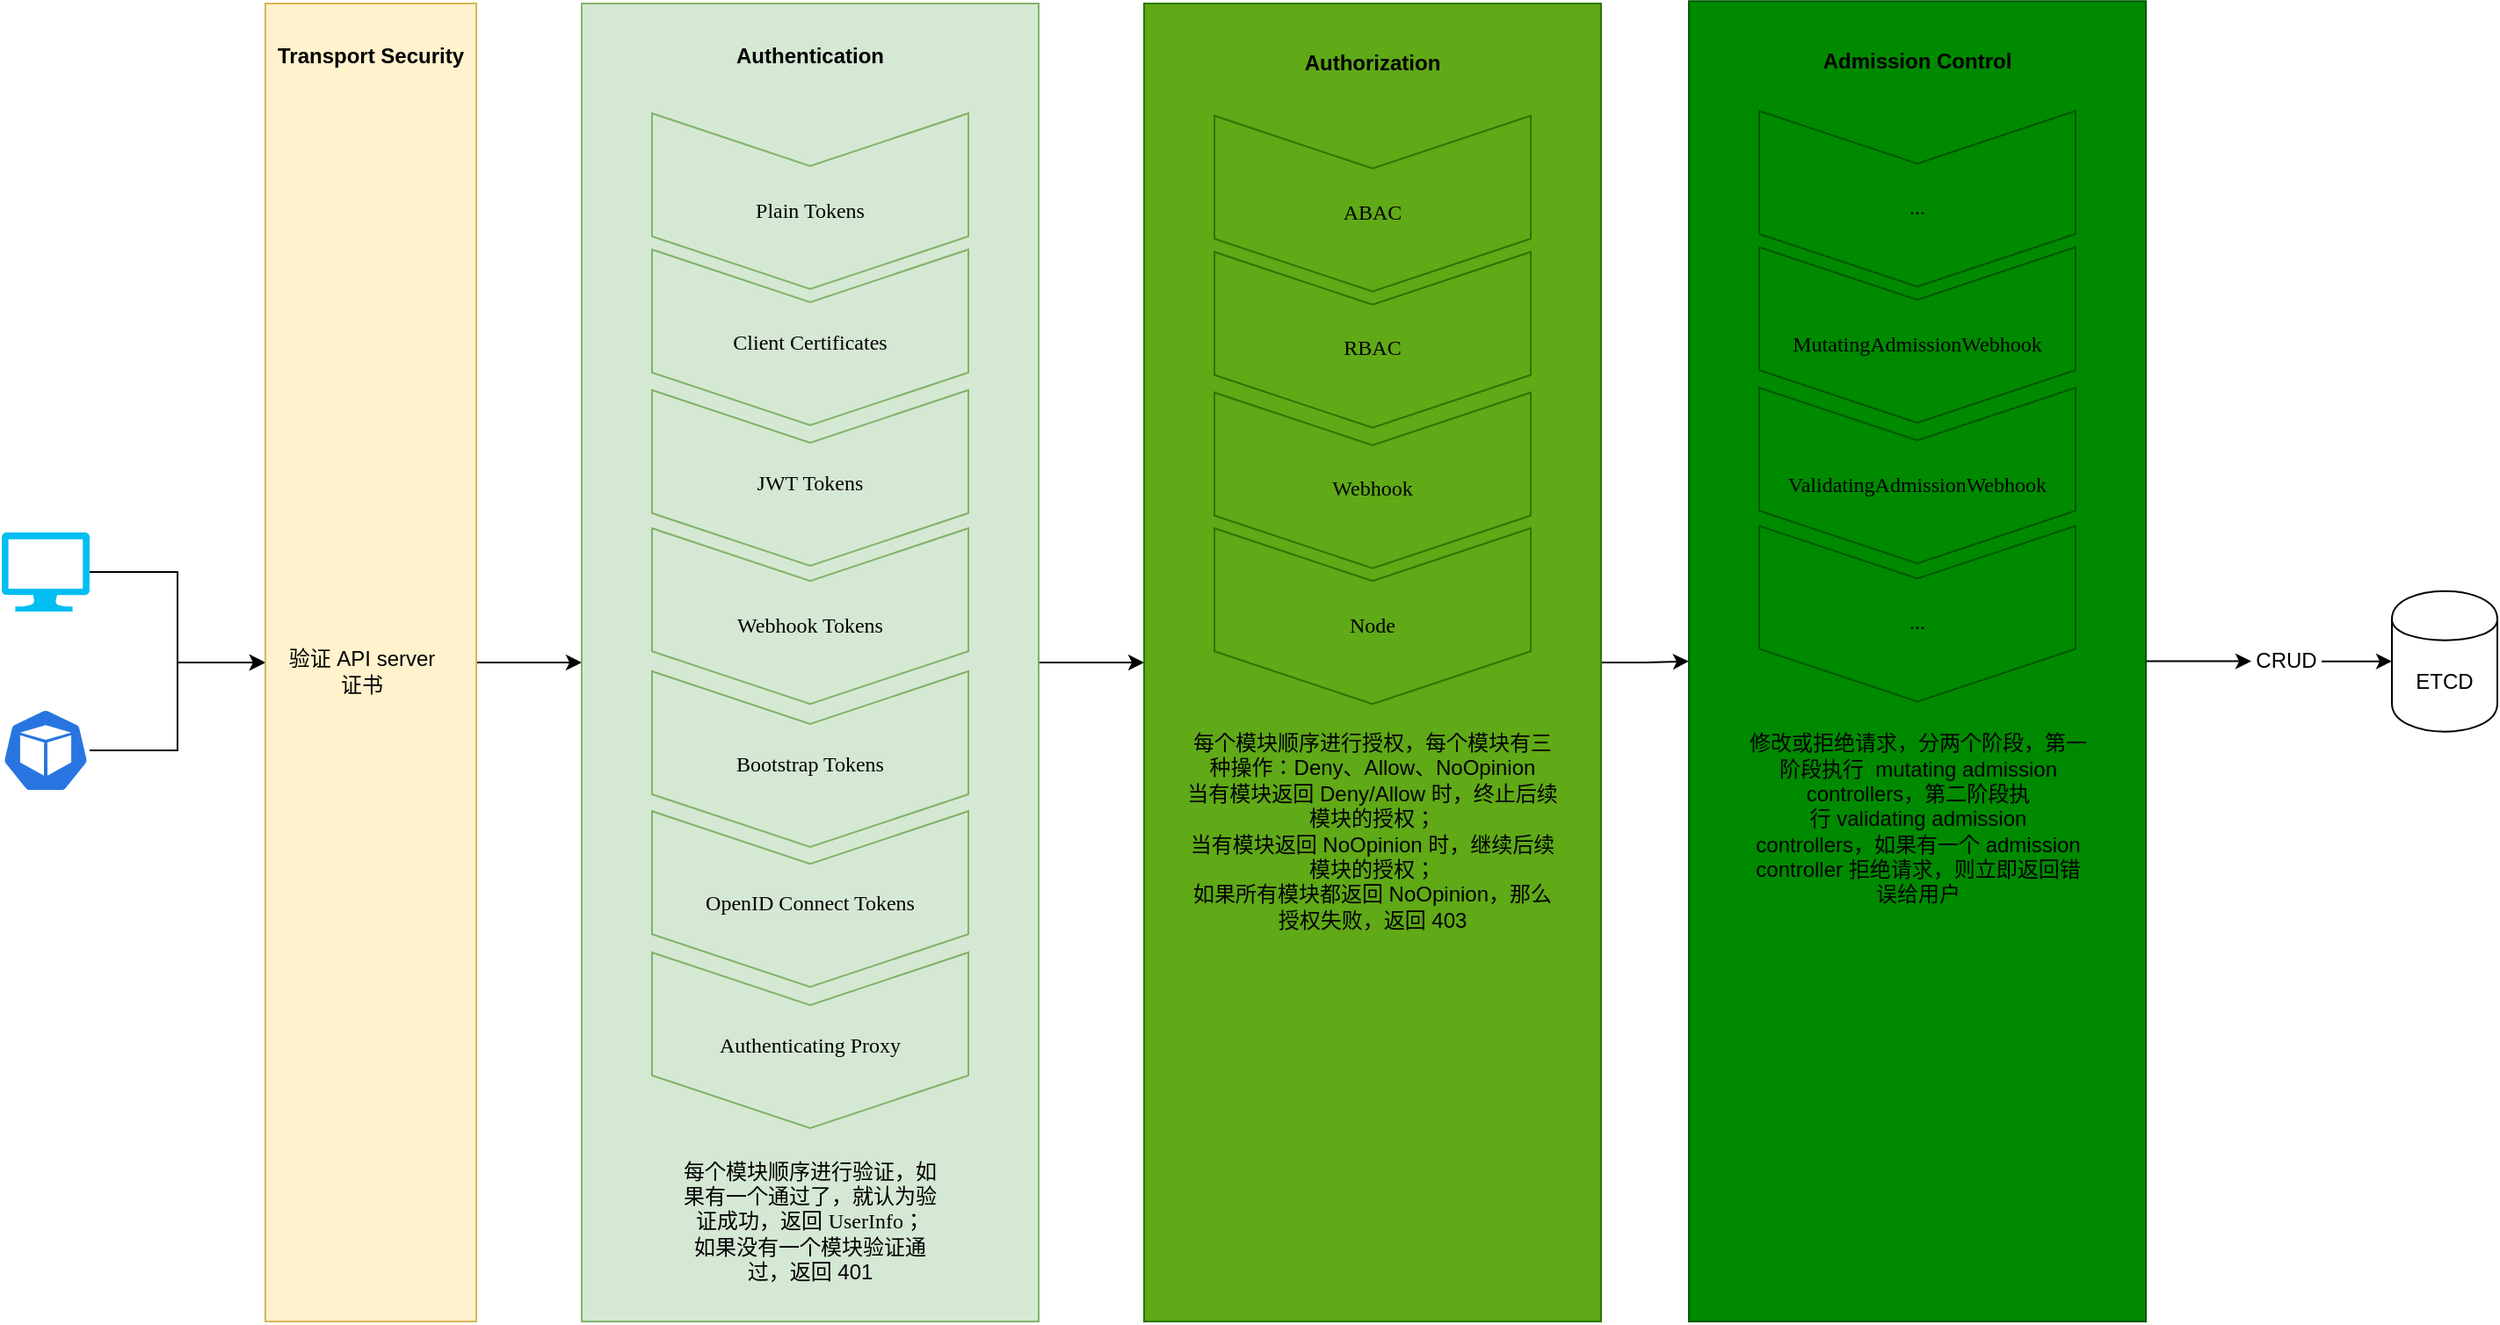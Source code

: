 <mxfile version="13.0.0" type="device"><diagram id="EHTZHxCXj0JakfFrTh7I" name="第 1 页"><mxGraphModel dx="946" dy="680" grid="1" gridSize="10" guides="1" tooltips="1" connect="1" arrows="1" fold="1" page="1" pageScale="1" pageWidth="827" pageHeight="1169" math="0" shadow="0"><root><mxCell id="0"/><mxCell id="1" parent="0"/><mxCell id="v_4rtL9z4pbLeRExkPZq-5" style="edgeStyle=orthogonalEdgeStyle;rounded=0;orthogonalLoop=1;jettySize=auto;html=1;" edge="1" parent="1" source="v_4rtL9z4pbLeRExkPZq-1" target="v_4rtL9z4pbLeRExkPZq-4"><mxGeometry relative="1" as="geometry"/></mxCell><mxCell id="v_4rtL9z4pbLeRExkPZq-1" value="" style="verticalLabelPosition=bottom;html=1;verticalAlign=top;align=center;strokeColor=none;fillColor=#00BEF2;shape=mxgraph.azure.computer;pointerEvents=1;" vertex="1" parent="1"><mxGeometry x="110" y="311" width="50" height="45" as="geometry"/></mxCell><mxCell id="v_4rtL9z4pbLeRExkPZq-6" style="edgeStyle=orthogonalEdgeStyle;rounded=0;orthogonalLoop=1;jettySize=auto;html=1;entryX=0;entryY=0.5;entryDx=0;entryDy=0;" edge="1" parent="1" source="v_4rtL9z4pbLeRExkPZq-2" target="v_4rtL9z4pbLeRExkPZq-4"><mxGeometry relative="1" as="geometry"/></mxCell><mxCell id="v_4rtL9z4pbLeRExkPZq-2" value="" style="html=1;dashed=0;whitespace=wrap;fillColor=#2875E2;strokeColor=#ffffff;points=[[0.005,0.63,0],[0.1,0.2,0],[0.9,0.2,0],[0.5,0,0],[0.995,0.63,0],[0.72,0.99,0],[0.5,1,0],[0.28,0.99,0]];shape=mxgraph.kubernetes.icon;prIcon=pod" vertex="1" parent="1"><mxGeometry x="110" y="411" width="50" height="48" as="geometry"/></mxCell><mxCell id="v_4rtL9z4pbLeRExkPZq-27" style="edgeStyle=orthogonalEdgeStyle;rounded=0;orthogonalLoop=1;jettySize=auto;html=1;" edge="1" parent="1" source="v_4rtL9z4pbLeRExkPZq-4" target="v_4rtL9z4pbLeRExkPZq-9"><mxGeometry relative="1" as="geometry"/></mxCell><mxCell id="v_4rtL9z4pbLeRExkPZq-4" value="" style="rounded=0;whiteSpace=wrap;html=1;fillColor=#fff2cc;strokeColor=#d6b656;" vertex="1" parent="1"><mxGeometry x="260" y="10" width="120" height="750" as="geometry"/></mxCell><mxCell id="v_4rtL9z4pbLeRExkPZq-7" value="&lt;b&gt;Transport Security&lt;/b&gt;" style="text;html=1;strokeColor=none;fillColor=none;align=center;verticalAlign=middle;whiteSpace=wrap;rounded=0;" vertex="1" parent="1"><mxGeometry x="265" y="30" width="110" height="20" as="geometry"/></mxCell><mxCell id="v_4rtL9z4pbLeRExkPZq-8" value="验证 API server 证书" style="text;html=1;strokeColor=none;fillColor=none;align=center;verticalAlign=middle;whiteSpace=wrap;rounded=0;" vertex="1" parent="1"><mxGeometry x="265" y="361.13" width="100" height="57.5" as="geometry"/></mxCell><mxCell id="v_4rtL9z4pbLeRExkPZq-45" style="edgeStyle=orthogonalEdgeStyle;rounded=0;orthogonalLoop=1;jettySize=auto;html=1;entryX=0;entryY=0.5;entryDx=0;entryDy=0;" edge="1" parent="1" source="v_4rtL9z4pbLeRExkPZq-9" target="v_4rtL9z4pbLeRExkPZq-28"><mxGeometry relative="1" as="geometry"/></mxCell><mxCell id="v_4rtL9z4pbLeRExkPZq-9" value="" style="rounded=0;whiteSpace=wrap;html=1;fillColor=#d5e8d4;strokeColor=#82b366;" vertex="1" parent="1"><mxGeometry x="440" y="10" width="260" height="750" as="geometry"/></mxCell><mxCell id="v_4rtL9z4pbLeRExkPZq-10" value="&lt;b&gt;Authentication&lt;/b&gt;" style="text;html=1;strokeColor=none;fillColor=none;align=center;verticalAlign=middle;whiteSpace=wrap;rounded=0;" vertex="1" parent="1"><mxGeometry x="515" y="30" width="110" height="20" as="geometry"/></mxCell><mxCell id="v_4rtL9z4pbLeRExkPZq-11" value="" style="html=1;shadow=0;dashed=0;align=center;verticalAlign=middle;shape=mxgraph.arrows2.arrow;dy=0;dx=30;notch=30;rotation=90;fillColor=#d5e8d4;strokeColor=#82b366;" vertex="1" parent="1"><mxGeometry x="520" y="32.5" width="100" height="180" as="geometry"/></mxCell><mxCell id="v_4rtL9z4pbLeRExkPZq-13" value="&lt;pre style=&quot;font-family: &amp;#34;menlo&amp;#34; ; font-size: 9pt&quot;&gt;Plain Tokens&lt;/pre&gt;" style="text;html=1;strokeColor=none;fillColor=none;align=center;verticalAlign=middle;whiteSpace=wrap;rounded=0;" vertex="1" parent="1"><mxGeometry x="490" y="117.5" width="160" height="20" as="geometry"/></mxCell><mxCell id="v_4rtL9z4pbLeRExkPZq-21" value="" style="html=1;shadow=0;dashed=0;align=center;verticalAlign=middle;shape=mxgraph.arrows2.arrow;dy=0;dx=30;notch=30;rotation=90;fillColor=#d5e8d4;strokeColor=#82b366;" vertex="1" parent="1"><mxGeometry x="520" y="110" width="100" height="180" as="geometry"/></mxCell><mxCell id="v_4rtL9z4pbLeRExkPZq-22" value="&lt;pre style=&quot;font-family: &amp;#34;menlo&amp;#34; ; font-size: 9pt&quot;&gt;Client Certificates&lt;/pre&gt;" style="text;html=1;strokeColor=none;fillColor=none;align=center;verticalAlign=middle;whiteSpace=wrap;rounded=0;" vertex="1" parent="1"><mxGeometry x="490" y="192.5" width="160" height="20" as="geometry"/></mxCell><mxCell id="v_4rtL9z4pbLeRExkPZq-23" value="" style="html=1;shadow=0;dashed=0;align=center;verticalAlign=middle;shape=mxgraph.arrows2.arrow;dy=0;dx=30;notch=30;rotation=90;fillColor=#d5e8d4;strokeColor=#82b366;" vertex="1" parent="1"><mxGeometry x="520" y="190" width="100" height="180" as="geometry"/></mxCell><mxCell id="v_4rtL9z4pbLeRExkPZq-24" value="&lt;pre style=&quot;font-family: &amp;#34;menlo&amp;#34; ; font-size: 9pt&quot;&gt;JWT Tokens&lt;/pre&gt;" style="text;html=1;strokeColor=none;fillColor=none;align=center;verticalAlign=middle;whiteSpace=wrap;rounded=0;" vertex="1" parent="1"><mxGeometry x="490" y="272.5" width="160" height="20" as="geometry"/></mxCell><mxCell id="v_4rtL9z4pbLeRExkPZq-25" value="" style="html=1;shadow=0;dashed=0;align=center;verticalAlign=middle;shape=mxgraph.arrows2.arrow;dy=0;dx=30;notch=30;rotation=90;fillColor=#d5e8d4;strokeColor=#82b366;" vertex="1" parent="1"><mxGeometry x="520" y="350" width="100" height="180" as="geometry"/></mxCell><mxCell id="v_4rtL9z4pbLeRExkPZq-26" value="&lt;pre style=&quot;font-family: &amp;#34;menlo&amp;#34; ; font-size: 9pt&quot;&gt;Bootstrap Tokens&lt;/pre&gt;" style="text;html=1;strokeColor=none;fillColor=none;align=center;verticalAlign=middle;whiteSpace=wrap;rounded=0;" vertex="1" parent="1"><mxGeometry x="490" y="432.5" width="160" height="20" as="geometry"/></mxCell><mxCell id="v_4rtL9z4pbLeRExkPZq-58" style="edgeStyle=orthogonalEdgeStyle;rounded=0;orthogonalLoop=1;jettySize=auto;html=1;entryX=0;entryY=0.5;entryDx=0;entryDy=0;" edge="1" parent="1" source="v_4rtL9z4pbLeRExkPZq-28" target="v_4rtL9z4pbLeRExkPZq-46"><mxGeometry relative="1" as="geometry"/></mxCell><mxCell id="v_4rtL9z4pbLeRExkPZq-28" value="" style="rounded=0;whiteSpace=wrap;html=1;fillColor=#60a917;strokeColor=#2D7600;fontColor=#ffffff;" vertex="1" parent="1"><mxGeometry x="760" y="10" width="260" height="750" as="geometry"/></mxCell><mxCell id="v_4rtL9z4pbLeRExkPZq-29" value="&lt;b&gt;Authorization&lt;/b&gt;" style="text;html=1;strokeColor=none;fillColor=none;align=center;verticalAlign=middle;whiteSpace=wrap;rounded=0;" vertex="1" parent="1"><mxGeometry x="835" y="33.88" width="110" height="20" as="geometry"/></mxCell><mxCell id="v_4rtL9z4pbLeRExkPZq-31" value="" style="html=1;shadow=0;dashed=0;align=center;verticalAlign=middle;shape=mxgraph.arrows2.arrow;dy=0;dx=30;notch=30;rotation=90;fillColor=#60a917;strokeColor=#2D7600;fontColor=#ffffff;" vertex="1" parent="1"><mxGeometry x="840" y="33.88" width="100" height="180" as="geometry"/></mxCell><mxCell id="v_4rtL9z4pbLeRExkPZq-32" value="&lt;pre style=&quot;font-family: &amp;#34;menlo&amp;#34; ; font-size: 9pt&quot;&gt;ABAC&lt;/pre&gt;" style="text;html=1;strokeColor=none;fillColor=none;align=center;verticalAlign=middle;whiteSpace=wrap;rounded=0;" vertex="1" parent="1"><mxGeometry x="810" y="118.88" width="160" height="20" as="geometry"/></mxCell><mxCell id="v_4rtL9z4pbLeRExkPZq-33" value="" style="html=1;shadow=0;dashed=0;align=center;verticalAlign=middle;shape=mxgraph.arrows2.arrow;dy=0;dx=30;notch=30;rotation=90;fillColor=#60a917;strokeColor=#2D7600;fontColor=#ffffff;" vertex="1" parent="1"><mxGeometry x="840" y="111.38" width="100" height="180" as="geometry"/></mxCell><mxCell id="v_4rtL9z4pbLeRExkPZq-34" value="&lt;pre style=&quot;font-family: &amp;#34;menlo&amp;#34; ; font-size: 9pt&quot;&gt;RBAC&lt;/pre&gt;" style="text;html=1;strokeColor=none;fillColor=none;align=center;verticalAlign=middle;whiteSpace=wrap;rounded=0;" vertex="1" parent="1"><mxGeometry x="810" y="196.38" width="160" height="20" as="geometry"/></mxCell><mxCell id="v_4rtL9z4pbLeRExkPZq-35" value="" style="html=1;shadow=0;dashed=0;align=center;verticalAlign=middle;shape=mxgraph.arrows2.arrow;dy=0;dx=30;notch=30;rotation=90;fillColor=#60a917;strokeColor=#2D7600;fontColor=#ffffff;" vertex="1" parent="1"><mxGeometry x="840" y="191.38" width="100" height="180" as="geometry"/></mxCell><mxCell id="v_4rtL9z4pbLeRExkPZq-36" value="&lt;pre style=&quot;font-family: &amp;#34;menlo&amp;#34; ; font-size: 9pt&quot;&gt;Webhook&lt;/pre&gt;" style="text;html=1;strokeColor=none;fillColor=none;align=center;verticalAlign=middle;whiteSpace=wrap;rounded=0;" vertex="1" parent="1"><mxGeometry x="810" y="276.38" width="160" height="20" as="geometry"/></mxCell><mxCell id="v_4rtL9z4pbLeRExkPZq-37" value="" style="html=1;shadow=0;dashed=0;align=center;verticalAlign=middle;shape=mxgraph.arrows2.arrow;dy=0;dx=30;notch=30;rotation=90;fillColor=#60a917;strokeColor=#2D7600;fontColor=#ffffff;" vertex="1" parent="1"><mxGeometry x="840" y="268.63" width="100" height="180" as="geometry"/></mxCell><mxCell id="v_4rtL9z4pbLeRExkPZq-38" value="&lt;pre style=&quot;font-family: &amp;#34;menlo&amp;#34; ; font-size: 9pt&quot;&gt;Node&lt;/pre&gt;" style="text;html=1;strokeColor=none;fillColor=none;align=center;verticalAlign=middle;whiteSpace=wrap;rounded=0;" vertex="1" parent="1"><mxGeometry x="810" y="353.63" width="160" height="20" as="geometry"/></mxCell><mxCell id="v_4rtL9z4pbLeRExkPZq-43" value="每个模块顺序进行验证，如果有一个通过了，就认为验证成功，返回&amp;nbsp;&lt;span style=&quot;font-family: &amp;#34;menlo&amp;#34; ; font-size: 9pt&quot;&gt;UserInfo；&lt;/span&gt;&lt;br&gt;如果没有一个模块验证通过，返回 401" style="text;html=1;strokeColor=none;fillColor=none;align=center;verticalAlign=middle;whiteSpace=wrap;rounded=0;" vertex="1" parent="1"><mxGeometry x="496" y="670" width="148" height="65" as="geometry"/></mxCell><mxCell id="v_4rtL9z4pbLeRExkPZq-44" value="每个模块顺序进行授权，每个模块有三种操作：Deny、Allow、NoOpinion&lt;br&gt;当有模块返回 Deny/Allow 时，终止后续模块的授权；&lt;br&gt;当有模块返回 NoOpinion 时，继续后续模块的授权；&lt;br&gt;如果所有模块都返回 NoOpinion，那么授权失败，返回 403" style="text;html=1;strokeColor=none;fillColor=none;align=center;verticalAlign=middle;whiteSpace=wrap;rounded=0;" vertex="1" parent="1"><mxGeometry x="783" y="448.63" width="214" height="65" as="geometry"/></mxCell><mxCell id="v_4rtL9z4pbLeRExkPZq-60" style="edgeStyle=orthogonalEdgeStyle;rounded=0;orthogonalLoop=1;jettySize=auto;html=1;entryX=0;entryY=0.5;entryDx=0;entryDy=0;" edge="1" parent="1" source="v_4rtL9z4pbLeRExkPZq-46" target="v_4rtL9z4pbLeRExkPZq-59"><mxGeometry relative="1" as="geometry"/></mxCell><mxCell id="v_4rtL9z4pbLeRExkPZq-46" value="" style="rounded=0;whiteSpace=wrap;html=1;fillColor=#008a00;strokeColor=#005700;fontColor=#ffffff;" vertex="1" parent="1"><mxGeometry x="1070" y="8.63" width="260" height="751.37" as="geometry"/></mxCell><mxCell id="v_4rtL9z4pbLeRExkPZq-47" value="&lt;b&gt;Admission Control&lt;/b&gt;" style="text;html=1;strokeColor=none;fillColor=none;align=center;verticalAlign=middle;whiteSpace=wrap;rounded=0;" vertex="1" parent="1"><mxGeometry x="1145" y="32.51" width="110" height="20" as="geometry"/></mxCell><mxCell id="v_4rtL9z4pbLeRExkPZq-49" value="" style="html=1;shadow=0;dashed=0;align=center;verticalAlign=middle;shape=mxgraph.arrows2.arrow;dy=0;dx=30;notch=30;rotation=90;fillColor=#008a00;strokeColor=#005700;fontColor=#ffffff;" vertex="1" parent="1"><mxGeometry x="1150" y="31.13" width="100" height="180" as="geometry"/></mxCell><mxCell id="v_4rtL9z4pbLeRExkPZq-50" value="&lt;pre style=&quot;font-family: &amp;#34;menlo&amp;#34; ; font-size: 9pt&quot;&gt;...&lt;/pre&gt;" style="text;html=1;strokeColor=none;fillColor=none;align=center;verticalAlign=middle;whiteSpace=wrap;rounded=0;" vertex="1" parent="1"><mxGeometry x="1120" y="116.13" width="160" height="20" as="geometry"/></mxCell><mxCell id="v_4rtL9z4pbLeRExkPZq-51" value="" style="html=1;shadow=0;dashed=0;align=center;verticalAlign=middle;shape=mxgraph.arrows2.arrow;dy=0;dx=30;notch=30;rotation=90;fillColor=#008a00;strokeColor=#005700;fontColor=#ffffff;" vertex="1" parent="1"><mxGeometry x="1150" y="108.63" width="100" height="180" as="geometry"/></mxCell><mxCell id="v_4rtL9z4pbLeRExkPZq-52" value="&lt;pre style=&quot;font-family: &amp;#34;menlo&amp;#34; ; font-size: 9pt&quot;&gt;MutatingAdmissionWebhook&lt;/pre&gt;" style="text;html=1;strokeColor=none;fillColor=none;align=center;verticalAlign=middle;whiteSpace=wrap;rounded=0;" vertex="1" parent="1"><mxGeometry x="1120" y="193.63" width="160" height="20" as="geometry"/></mxCell><mxCell id="v_4rtL9z4pbLeRExkPZq-53" value="" style="html=1;shadow=0;dashed=0;align=center;verticalAlign=middle;shape=mxgraph.arrows2.arrow;dy=0;dx=30;notch=30;rotation=90;fillColor=#008a00;strokeColor=#005700;fontColor=#ffffff;" vertex="1" parent="1"><mxGeometry x="1150" y="188.63" width="100" height="180" as="geometry"/></mxCell><mxCell id="v_4rtL9z4pbLeRExkPZq-54" value="&lt;pre style=&quot;font-family: &amp;#34;menlo&amp;#34; ; font-size: 9pt&quot;&gt;&lt;pre style=&quot;font-size: 9pt ; font-family: &amp;#34;menlo&amp;#34;&quot;&gt;ValidatingAdmissionWebhook&lt;/pre&gt;&lt;/pre&gt;" style="text;html=1;strokeColor=none;fillColor=none;align=center;verticalAlign=middle;whiteSpace=wrap;rounded=0;" vertex="1" parent="1"><mxGeometry x="1120" y="273.63" width="160" height="20" as="geometry"/></mxCell><mxCell id="v_4rtL9z4pbLeRExkPZq-55" value="" style="html=1;shadow=0;dashed=0;align=center;verticalAlign=middle;shape=mxgraph.arrows2.arrow;dy=0;dx=30;notch=30;rotation=90;fillColor=#008a00;strokeColor=#005700;fontColor=#ffffff;" vertex="1" parent="1"><mxGeometry x="1150" y="267.26" width="100" height="180" as="geometry"/></mxCell><mxCell id="v_4rtL9z4pbLeRExkPZq-56" value="&lt;pre style=&quot;font-family: &amp;#34;menlo&amp;#34; ; font-size: 9pt&quot;&gt;...&lt;/pre&gt;" style="text;html=1;strokeColor=none;fillColor=none;align=center;verticalAlign=middle;whiteSpace=wrap;rounded=0;" vertex="1" parent="1"><mxGeometry x="1120" y="352.26" width="160" height="20" as="geometry"/></mxCell><mxCell id="v_4rtL9z4pbLeRExkPZq-57" value="修改或拒绝请求，分两个阶段，第一阶段执行&amp;nbsp;&amp;nbsp;mutating admission controllers，第二阶段执行&amp;nbsp;validating admission controllers，如果有一个 admission controller 拒绝请求，则立即返回错误给用户" style="text;html=1;strokeColor=none;fillColor=none;align=center;verticalAlign=middle;whiteSpace=wrap;rounded=0;" vertex="1" parent="1"><mxGeometry x="1102.5" y="418.63" width="195" height="111" as="geometry"/></mxCell><mxCell id="v_4rtL9z4pbLeRExkPZq-62" style="edgeStyle=orthogonalEdgeStyle;rounded=0;orthogonalLoop=1;jettySize=auto;html=1;entryX=0;entryY=0.5;entryDx=0;entryDy=0;" edge="1" parent="1" source="v_4rtL9z4pbLeRExkPZq-59" target="v_4rtL9z4pbLeRExkPZq-61"><mxGeometry relative="1" as="geometry"/></mxCell><mxCell id="v_4rtL9z4pbLeRExkPZq-59" value="CRUD" style="text;html=1;strokeColor=none;fillColor=none;align=center;verticalAlign=middle;whiteSpace=wrap;rounded=0;" vertex="1" parent="1"><mxGeometry x="1390" y="374.31" width="40" height="20" as="geometry"/></mxCell><mxCell id="v_4rtL9z4pbLeRExkPZq-61" value="ETCD" style="shape=cylinder;whiteSpace=wrap;html=1;boundedLbl=1;backgroundOutline=1;strokeColor=#000000;" vertex="1" parent="1"><mxGeometry x="1470" y="344.32" width="60" height="80" as="geometry"/></mxCell><mxCell id="v_4rtL9z4pbLeRExkPZq-63" value="" style="html=1;shadow=0;dashed=0;align=center;verticalAlign=middle;shape=mxgraph.arrows2.arrow;dy=0;dx=30;notch=30;rotation=90;fillColor=#d5e8d4;strokeColor=#82b366;" vertex="1" parent="1"><mxGeometry x="520" y="429.63" width="100" height="180" as="geometry"/></mxCell><mxCell id="v_4rtL9z4pbLeRExkPZq-64" value="&lt;pre style=&quot;font-family: &amp;#34;menlo&amp;#34; ; font-size: 9pt&quot;&gt;OpenID Connect Tokens&lt;/pre&gt;" style="text;html=1;strokeColor=none;fillColor=none;align=center;verticalAlign=middle;whiteSpace=wrap;rounded=0;" vertex="1" parent="1"><mxGeometry x="490" y="512.13" width="160" height="20" as="geometry"/></mxCell><mxCell id="v_4rtL9z4pbLeRExkPZq-65" value="" style="html=1;shadow=0;dashed=0;align=center;verticalAlign=middle;shape=mxgraph.arrows2.arrow;dy=0;dx=30;notch=30;rotation=90;fillColor=#d5e8d4;strokeColor=#82b366;" vertex="1" parent="1"><mxGeometry x="520" y="510" width="100" height="180" as="geometry"/></mxCell><mxCell id="v_4rtL9z4pbLeRExkPZq-66" value="&lt;pre style=&quot;font-family: &amp;#34;menlo&amp;#34; ; font-size: 9pt&quot;&gt;Authenticating Proxy&lt;/pre&gt;" style="text;html=1;strokeColor=none;fillColor=none;align=center;verticalAlign=middle;whiteSpace=wrap;rounded=0;" vertex="1" parent="1"><mxGeometry x="490" y="592.5" width="160" height="20" as="geometry"/></mxCell><mxCell id="v_4rtL9z4pbLeRExkPZq-68" value="" style="html=1;shadow=0;dashed=0;align=center;verticalAlign=middle;shape=mxgraph.arrows2.arrow;dy=0;dx=30;notch=30;rotation=90;fillColor=#d5e8d4;strokeColor=#82b366;" vertex="1" parent="1"><mxGeometry x="520" y="268.63" width="100" height="180" as="geometry"/></mxCell><mxCell id="v_4rtL9z4pbLeRExkPZq-69" value="&lt;pre style=&quot;font-family: &amp;#34;menlo&amp;#34; ; font-size: 9pt&quot;&gt;Webhook Tokens&lt;/pre&gt;" style="text;html=1;strokeColor=none;fillColor=none;align=center;verticalAlign=middle;whiteSpace=wrap;rounded=0;" vertex="1" parent="1"><mxGeometry x="490" y="353.63" width="160" height="20" as="geometry"/></mxCell></root></mxGraphModel></diagram></mxfile>
